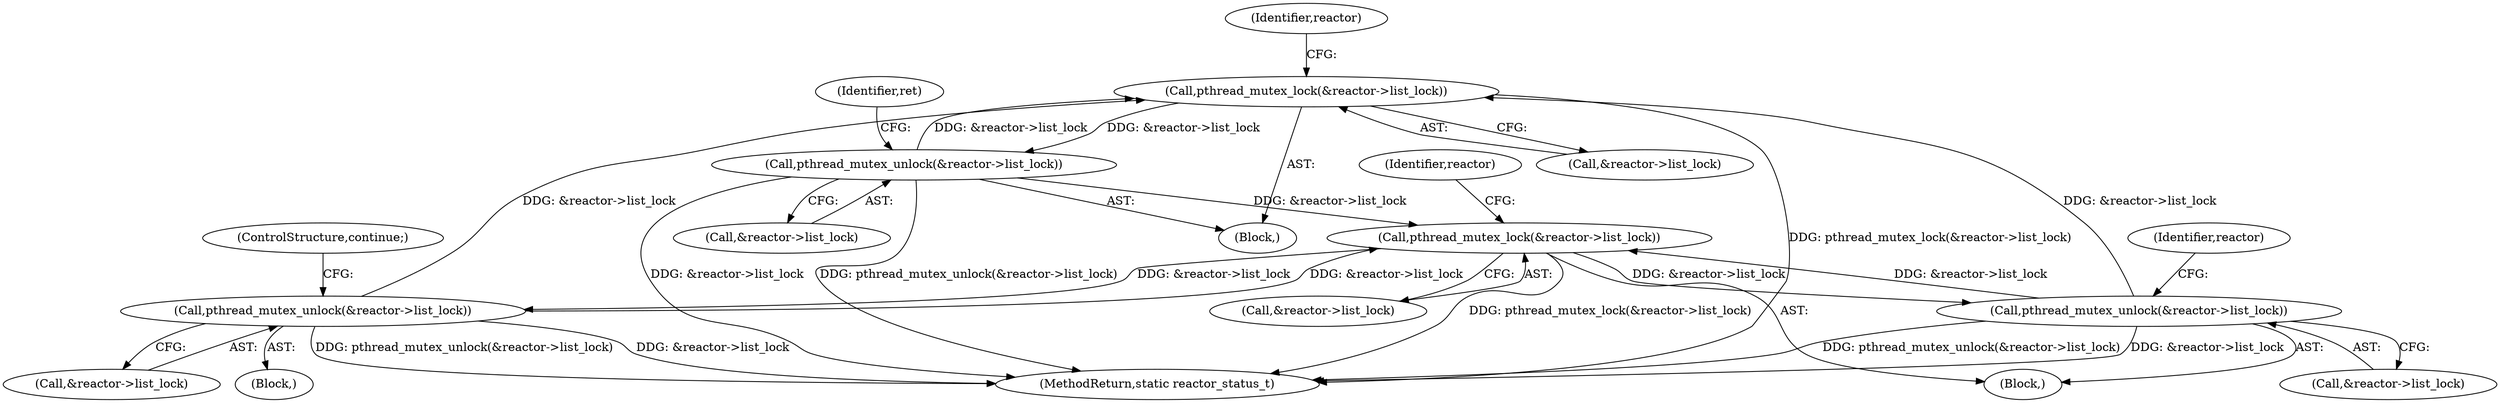 digraph "0_Android_472271b153c5dc53c28beac55480a8d8434b2d5c_59@API" {
"1000134" [label="(Call,pthread_mutex_lock(&reactor->list_lock))"];
"1000143" [label="(Call,pthread_mutex_unlock(&reactor->list_lock))"];
"1000134" [label="(Call,pthread_mutex_lock(&reactor->list_lock))"];
"1000258" [label="(Call,pthread_mutex_unlock(&reactor->list_lock))"];
"1000235" [label="(Call,pthread_mutex_lock(&reactor->list_lock))"];
"1000247" [label="(Call,pthread_mutex_unlock(&reactor->list_lock))"];
"1000197" [label="(Block,)"];
"1000133" [label="(Block,)"];
"1000134" [label="(Call,pthread_mutex_lock(&reactor->list_lock))"];
"1000252" [label="(ControlStructure,continue;)"];
"1000152" [label="(Identifier,ret)"];
"1000141" [label="(Identifier,reactor)"];
"1000248" [label="(Call,&reactor->list_lock)"];
"1000265" [label="(Identifier,reactor)"];
"1000243" [label="(Identifier,reactor)"];
"1000247" [label="(Call,pthread_mutex_unlock(&reactor->list_lock))"];
"1000258" [label="(Call,pthread_mutex_unlock(&reactor->list_lock))"];
"1000259" [label="(Call,&reactor->list_lock)"];
"1000235" [label="(Call,pthread_mutex_lock(&reactor->list_lock))"];
"1000246" [label="(Block,)"];
"1000236" [label="(Call,&reactor->list_lock)"];
"1000335" [label="(MethodReturn,static reactor_status_t)"];
"1000135" [label="(Call,&reactor->list_lock)"];
"1000143" [label="(Call,pthread_mutex_unlock(&reactor->list_lock))"];
"1000144" [label="(Call,&reactor->list_lock)"];
"1000134" -> "1000133"  [label="AST: "];
"1000134" -> "1000135"  [label="CFG: "];
"1000135" -> "1000134"  [label="AST: "];
"1000141" -> "1000134"  [label="CFG: "];
"1000134" -> "1000335"  [label="DDG: pthread_mutex_lock(&reactor->list_lock)"];
"1000143" -> "1000134"  [label="DDG: &reactor->list_lock"];
"1000258" -> "1000134"  [label="DDG: &reactor->list_lock"];
"1000247" -> "1000134"  [label="DDG: &reactor->list_lock"];
"1000134" -> "1000143"  [label="DDG: &reactor->list_lock"];
"1000143" -> "1000133"  [label="AST: "];
"1000143" -> "1000144"  [label="CFG: "];
"1000144" -> "1000143"  [label="AST: "];
"1000152" -> "1000143"  [label="CFG: "];
"1000143" -> "1000335"  [label="DDG: &reactor->list_lock"];
"1000143" -> "1000335"  [label="DDG: pthread_mutex_unlock(&reactor->list_lock)"];
"1000143" -> "1000235"  [label="DDG: &reactor->list_lock"];
"1000258" -> "1000197"  [label="AST: "];
"1000258" -> "1000259"  [label="CFG: "];
"1000259" -> "1000258"  [label="AST: "];
"1000265" -> "1000258"  [label="CFG: "];
"1000258" -> "1000335"  [label="DDG: pthread_mutex_unlock(&reactor->list_lock)"];
"1000258" -> "1000335"  [label="DDG: &reactor->list_lock"];
"1000258" -> "1000235"  [label="DDG: &reactor->list_lock"];
"1000235" -> "1000258"  [label="DDG: &reactor->list_lock"];
"1000235" -> "1000197"  [label="AST: "];
"1000235" -> "1000236"  [label="CFG: "];
"1000236" -> "1000235"  [label="AST: "];
"1000243" -> "1000235"  [label="CFG: "];
"1000235" -> "1000335"  [label="DDG: pthread_mutex_lock(&reactor->list_lock)"];
"1000247" -> "1000235"  [label="DDG: &reactor->list_lock"];
"1000235" -> "1000247"  [label="DDG: &reactor->list_lock"];
"1000247" -> "1000246"  [label="AST: "];
"1000247" -> "1000248"  [label="CFG: "];
"1000248" -> "1000247"  [label="AST: "];
"1000252" -> "1000247"  [label="CFG: "];
"1000247" -> "1000335"  [label="DDG: &reactor->list_lock"];
"1000247" -> "1000335"  [label="DDG: pthread_mutex_unlock(&reactor->list_lock)"];
}
